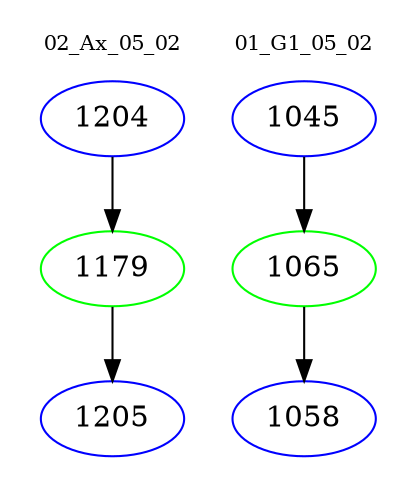 digraph{
subgraph cluster_0 {
color = white
label = "02_Ax_05_02";
fontsize=10;
T0_1204 [label="1204", color="blue"]
T0_1204 -> T0_1179 [color="black"]
T0_1179 [label="1179", color="green"]
T0_1179 -> T0_1205 [color="black"]
T0_1205 [label="1205", color="blue"]
}
subgraph cluster_1 {
color = white
label = "01_G1_05_02";
fontsize=10;
T1_1045 [label="1045", color="blue"]
T1_1045 -> T1_1065 [color="black"]
T1_1065 [label="1065", color="green"]
T1_1065 -> T1_1058 [color="black"]
T1_1058 [label="1058", color="blue"]
}
}
